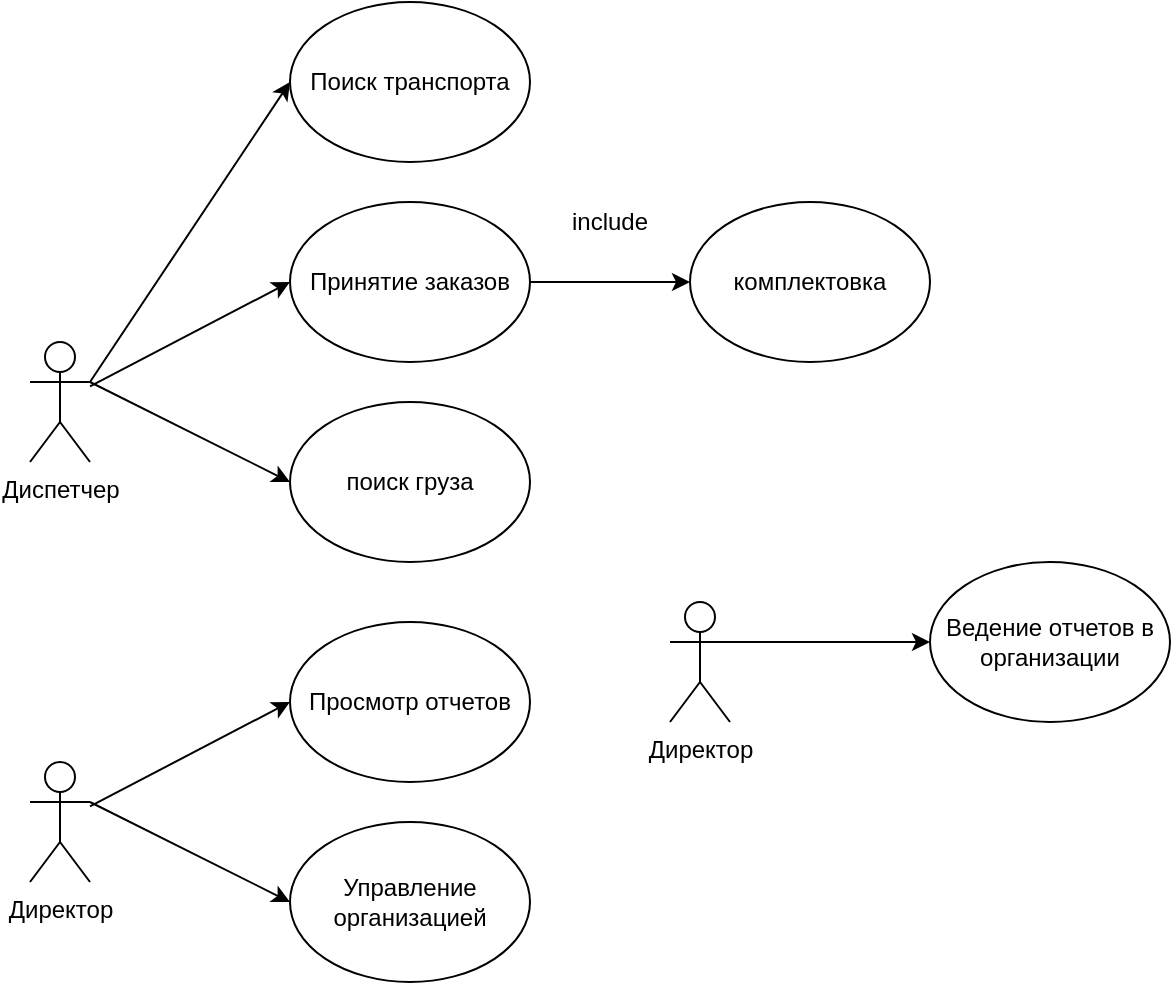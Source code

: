 <mxfile version="20.7.4" type="github">
  <diagram id="97Wbe1xBqcvi9ayOgBG7" name="Страница 1">
    <mxGraphModel dx="955" dy="567" grid="1" gridSize="10" guides="1" tooltips="1" connect="1" arrows="1" fold="1" page="1" pageScale="1" pageWidth="827" pageHeight="1169" math="0" shadow="0">
      <root>
        <mxCell id="0" />
        <mxCell id="1" parent="0" />
        <mxCell id="TgusRZXtTzlAkK5GB7SM-1" value="Диспетчер" style="shape=umlActor;verticalLabelPosition=bottom;verticalAlign=top;html=1;outlineConnect=0;" vertex="1" parent="1">
          <mxGeometry x="100" y="210" width="30" height="60" as="geometry" />
        </mxCell>
        <mxCell id="TgusRZXtTzlAkK5GB7SM-2" value="Принятие заказов" style="ellipse;whiteSpace=wrap;html=1;" vertex="1" parent="1">
          <mxGeometry x="230" y="140" width="120" height="80" as="geometry" />
        </mxCell>
        <mxCell id="TgusRZXtTzlAkK5GB7SM-3" value="поиск груза" style="ellipse;whiteSpace=wrap;html=1;" vertex="1" parent="1">
          <mxGeometry x="230" y="240" width="120" height="80" as="geometry" />
        </mxCell>
        <mxCell id="TgusRZXtTzlAkK5GB7SM-4" value="" style="endArrow=classic;html=1;rounded=0;entryX=0;entryY=0.5;entryDx=0;entryDy=0;" edge="1" parent="1" source="TgusRZXtTzlAkK5GB7SM-1" target="TgusRZXtTzlAkK5GB7SM-2">
          <mxGeometry width="50" height="50" relative="1" as="geometry">
            <mxPoint x="260" y="290" as="sourcePoint" />
            <mxPoint x="310" y="240" as="targetPoint" />
          </mxGeometry>
        </mxCell>
        <mxCell id="TgusRZXtTzlAkK5GB7SM-5" value="" style="endArrow=classic;html=1;rounded=0;entryX=0;entryY=0.5;entryDx=0;entryDy=0;" edge="1" parent="1" target="TgusRZXtTzlAkK5GB7SM-3">
          <mxGeometry width="50" height="50" relative="1" as="geometry">
            <mxPoint x="130" y="230" as="sourcePoint" />
            <mxPoint x="240" y="190" as="targetPoint" />
          </mxGeometry>
        </mxCell>
        <mxCell id="TgusRZXtTzlAkK5GB7SM-6" value="Директор" style="shape=umlActor;verticalLabelPosition=bottom;verticalAlign=top;html=1;outlineConnect=0;" vertex="1" parent="1">
          <mxGeometry x="100" y="420" width="30" height="60" as="geometry" />
        </mxCell>
        <mxCell id="TgusRZXtTzlAkK5GB7SM-7" value="Просмотр отчетов" style="ellipse;whiteSpace=wrap;html=1;" vertex="1" parent="1">
          <mxGeometry x="230" y="350" width="120" height="80" as="geometry" />
        </mxCell>
        <mxCell id="TgusRZXtTzlAkK5GB7SM-8" value="Управление организацией" style="ellipse;whiteSpace=wrap;html=1;" vertex="1" parent="1">
          <mxGeometry x="230" y="450" width="120" height="80" as="geometry" />
        </mxCell>
        <mxCell id="TgusRZXtTzlAkK5GB7SM-9" value="" style="endArrow=classic;html=1;rounded=0;entryX=0;entryY=0.5;entryDx=0;entryDy=0;" edge="1" parent="1" source="TgusRZXtTzlAkK5GB7SM-6" target="TgusRZXtTzlAkK5GB7SM-7">
          <mxGeometry width="50" height="50" relative="1" as="geometry">
            <mxPoint x="260" y="500" as="sourcePoint" />
            <mxPoint x="310" y="450" as="targetPoint" />
          </mxGeometry>
        </mxCell>
        <mxCell id="TgusRZXtTzlAkK5GB7SM-10" value="" style="endArrow=classic;html=1;rounded=0;entryX=0;entryY=0.5;entryDx=0;entryDy=0;" edge="1" parent="1" target="TgusRZXtTzlAkK5GB7SM-8">
          <mxGeometry width="50" height="50" relative="1" as="geometry">
            <mxPoint x="130" y="440.0" as="sourcePoint" />
            <mxPoint x="240" y="400" as="targetPoint" />
          </mxGeometry>
        </mxCell>
        <mxCell id="TgusRZXtTzlAkK5GB7SM-18" value="Директор" style="shape=umlActor;verticalLabelPosition=bottom;verticalAlign=top;html=1;outlineConnect=0;" vertex="1" parent="1">
          <mxGeometry x="420" y="340" width="30" height="60" as="geometry" />
        </mxCell>
        <mxCell id="TgusRZXtTzlAkK5GB7SM-19" value="Ведение отчетов в организации" style="ellipse;whiteSpace=wrap;html=1;" vertex="1" parent="1">
          <mxGeometry x="550" y="320" width="120" height="80" as="geometry" />
        </mxCell>
        <mxCell id="TgusRZXtTzlAkK5GB7SM-21" value="" style="endArrow=classic;html=1;rounded=0;entryX=0;entryY=0.5;entryDx=0;entryDy=0;" edge="1" parent="1" target="TgusRZXtTzlAkK5GB7SM-19">
          <mxGeometry width="50" height="50" relative="1" as="geometry">
            <mxPoint x="450" y="360.0" as="sourcePoint" />
            <mxPoint x="560" y="320" as="targetPoint" />
          </mxGeometry>
        </mxCell>
        <mxCell id="TgusRZXtTzlAkK5GB7SM-22" value="комплектовка" style="ellipse;whiteSpace=wrap;html=1;" vertex="1" parent="1">
          <mxGeometry x="430" y="140" width="120" height="80" as="geometry" />
        </mxCell>
        <mxCell id="TgusRZXtTzlAkK5GB7SM-23" value="" style="endArrow=classic;html=1;rounded=0;exitX=1;exitY=0.5;exitDx=0;exitDy=0;entryX=0;entryY=0.5;entryDx=0;entryDy=0;" edge="1" parent="1" source="TgusRZXtTzlAkK5GB7SM-2" target="TgusRZXtTzlAkK5GB7SM-22">
          <mxGeometry width="50" height="50" relative="1" as="geometry">
            <mxPoint x="410" y="320" as="sourcePoint" />
            <mxPoint x="460" y="270" as="targetPoint" />
          </mxGeometry>
        </mxCell>
        <mxCell id="TgusRZXtTzlAkK5GB7SM-24" value="include" style="rounded=0;whiteSpace=wrap;html=1;strokeColor=none;" vertex="1" parent="1">
          <mxGeometry x="350" y="140" width="80" height="20" as="geometry" />
        </mxCell>
        <mxCell id="TgusRZXtTzlAkK5GB7SM-25" value="Поиск транспорта" style="ellipse;whiteSpace=wrap;html=1;" vertex="1" parent="1">
          <mxGeometry x="230" y="40" width="120" height="80" as="geometry" />
        </mxCell>
        <mxCell id="TgusRZXtTzlAkK5GB7SM-26" value="" style="endArrow=classic;html=1;rounded=0;entryX=0;entryY=0.5;entryDx=0;entryDy=0;" edge="1" parent="1" target="TgusRZXtTzlAkK5GB7SM-25">
          <mxGeometry width="50" height="50" relative="1" as="geometry">
            <mxPoint x="130" y="230" as="sourcePoint" />
            <mxPoint x="240" y="190" as="targetPoint" />
          </mxGeometry>
        </mxCell>
      </root>
    </mxGraphModel>
  </diagram>
</mxfile>
